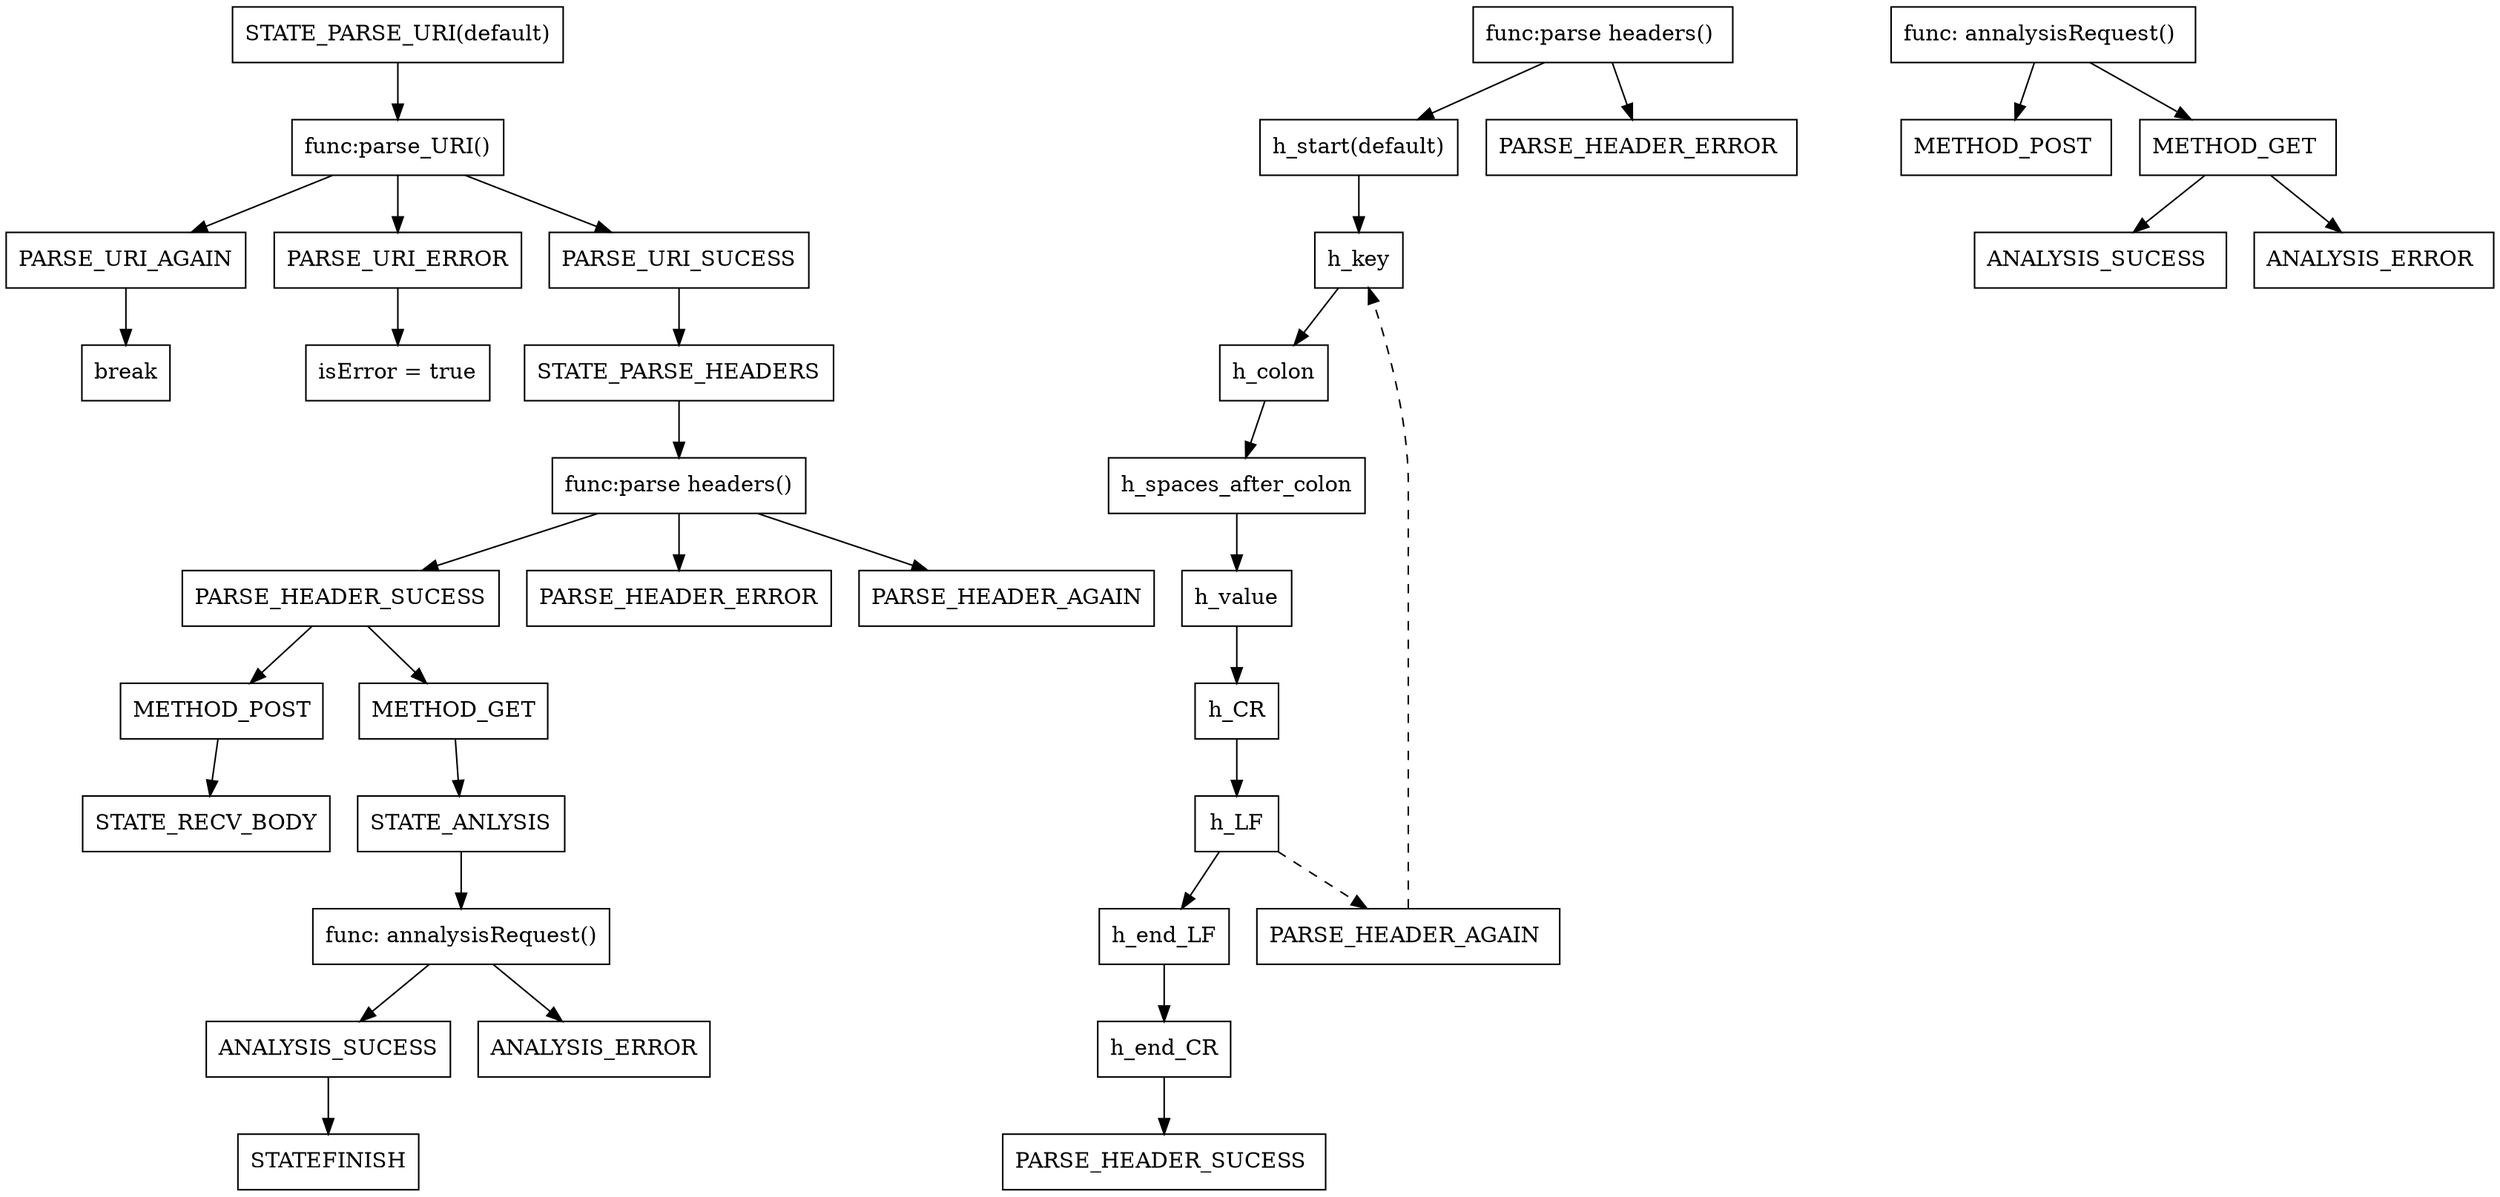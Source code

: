 digraph{
    node[shape = record]
    "STATE_PARSE_URI(default)" -> "func:parse_URI()"
    -> {"PARSE_URI_AGAIN",
    "PARSE_URI_ERROR",
    "PARSE_URI_SUCESS"};//sucess had got the method.

    "PARSE_URI_SUCESS" -> STATE_PARSE_HEADERS
        ->"func:parse headers()";
    "func:parse headers()" -> "PARSE_HEADER_SUCESS";
        "PARSE_HEADER_SUCESS" -> "METHOD_POST" -> "STATE_RECV_BODY";
        "PARSE_HEADER_SUCESS" -> "METHOD_GET" -> "STATE_ANLYSIS" -> 
            "func: annalysisRequest()" -> 
                "ANALYSIS_SUCESS","ANALYSIS_ERROR";
                "ANALYSIS_SUCESS" -> "STATEFINISH";

    "func:parse headers()" -> "PARSE_HEADER_ERROR";
    "func:parse headers()" -> "PARSE_HEADER_AGAIN";

    PARSE_URI_AGAIN -> break;
    PARSE_URI_ERROR -> "isError = true";

    //从状态机
    "func:parse headers() " -> "h_start(default)" ->
        "h_key" -> "h_colon" -> "h_spaces_after_colon" ->
        "h_value" -> "h_CR" -> "h_LF" ;
    "h_LF" -> "PARSE_HEADER_AGAIN " -> "h_key" [style = dashed];

    "h_LF" -> "h_end_LF" -> "h_end_CR" -> "PARSE_HEADER_SUCESS ";
    
    "func:parse headers() " -> "PARSE_HEADER_ERROR " ;

    //从状态机 file:requestData line:477
    "func: annalysisRequest() " -> "METHOD_POST ";
    "func: annalysisRequest() " -> "METHOD_GET "
        -> "ANALYSIS_SUCESS ","ANALYSIS_ERROR " ;

}
